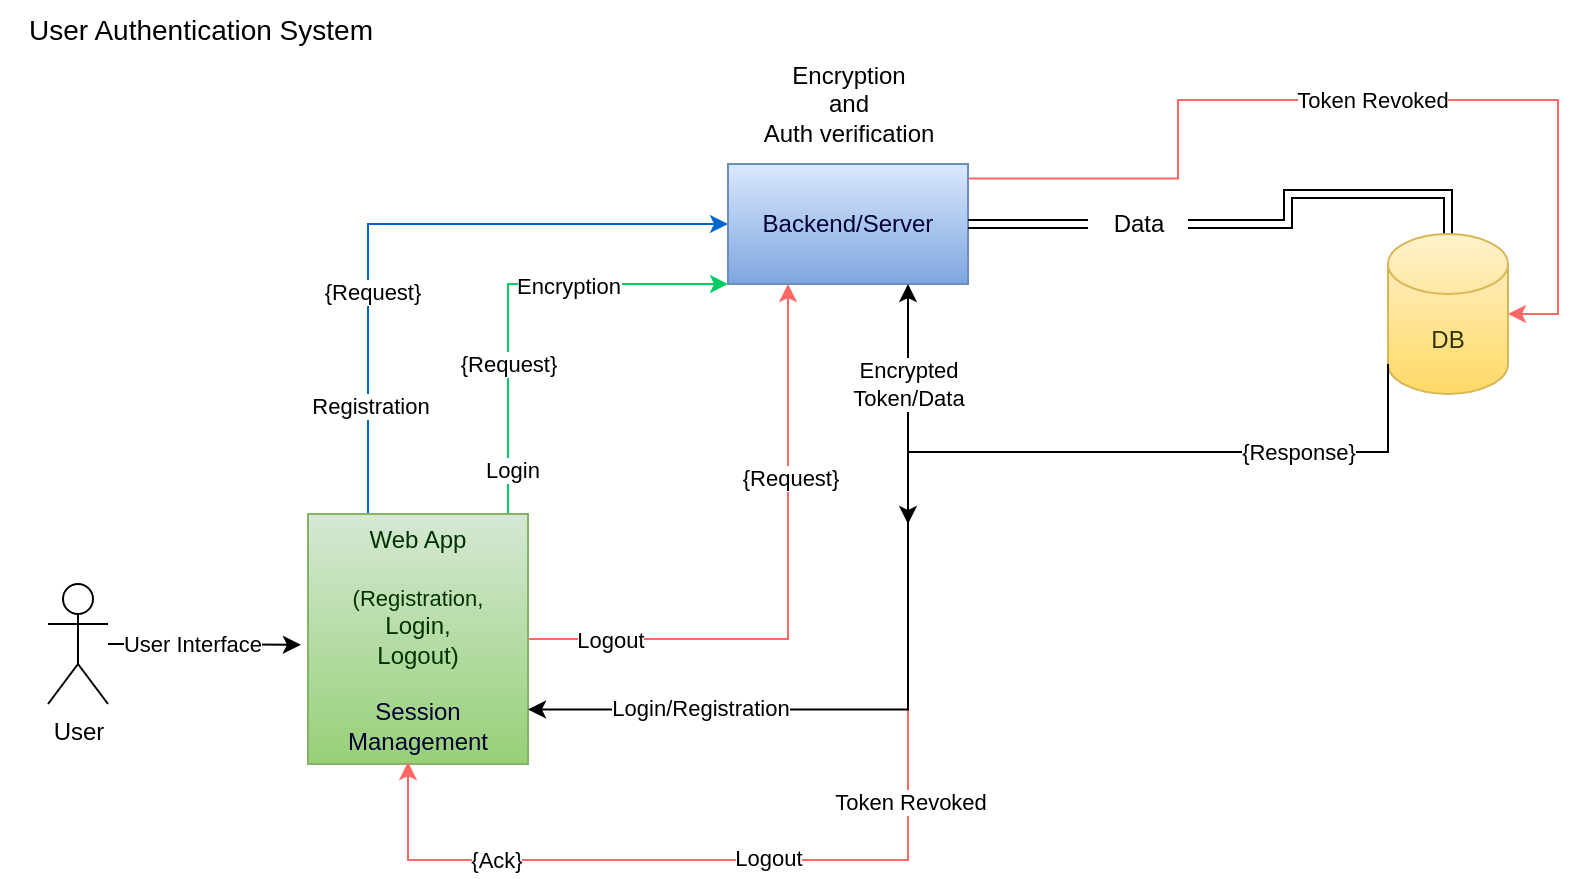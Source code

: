 <mxfile version="21.3.3" type="github">
  <diagram name="Page-1" id="2YBvvXClWsGukQMizWep">
    <mxGraphModel dx="994" dy="570" grid="1" gridSize="10" guides="1" tooltips="1" connect="1" arrows="1" fold="1" page="1" pageScale="1" pageWidth="850" pageHeight="1100" math="0" shadow="0">
      <root>
        <mxCell id="0" />
        <mxCell id="1" parent="0" />
        <mxCell id="_VE5QZipBekw-OrBoyfd-56" style="edgeStyle=orthogonalEdgeStyle;rounded=0;orthogonalLoop=1;jettySize=auto;html=1;entryX=0;entryY=0.5;entryDx=0;entryDy=0;strokeColor=#0066CC;" edge="1" parent="1" source="_VE5QZipBekw-OrBoyfd-7" target="_VE5QZipBekw-OrBoyfd-10">
          <mxGeometry relative="1" as="geometry">
            <Array as="points">
              <mxPoint x="185" y="132" />
            </Array>
          </mxGeometry>
        </mxCell>
        <mxCell id="_VE5QZipBekw-OrBoyfd-57" value="Registration" style="edgeLabel;html=1;align=center;verticalAlign=middle;resizable=0;points=[];" vertex="1" connectable="0" parent="_VE5QZipBekw-OrBoyfd-56">
          <mxGeometry x="-0.765" y="-1" relative="1" as="geometry">
            <mxPoint y="-16" as="offset" />
          </mxGeometry>
        </mxCell>
        <mxCell id="_VE5QZipBekw-OrBoyfd-58" value="{Request}" style="edgeLabel;html=1;align=center;verticalAlign=middle;resizable=0;points=[];" vertex="1" connectable="0" parent="_VE5QZipBekw-OrBoyfd-56">
          <mxGeometry x="-0.316" y="-2" relative="1" as="geometry">
            <mxPoint as="offset" />
          </mxGeometry>
        </mxCell>
        <mxCell id="_VE5QZipBekw-OrBoyfd-70" value="&lt;div&gt;{Request}&lt;/div&gt;" style="edgeStyle=orthogonalEdgeStyle;rounded=0;orthogonalLoop=1;jettySize=auto;html=1;entryX=0;entryY=1;entryDx=0;entryDy=0;strokeColor=#00CC66;" edge="1" parent="1" source="_VE5QZipBekw-OrBoyfd-7" target="_VE5QZipBekw-OrBoyfd-10">
          <mxGeometry x="-0.333" relative="1" as="geometry">
            <Array as="points">
              <mxPoint x="255" y="162" />
            </Array>
            <mxPoint as="offset" />
          </mxGeometry>
        </mxCell>
        <mxCell id="_VE5QZipBekw-OrBoyfd-71" value="&lt;div&gt;Login&lt;/div&gt;" style="edgeLabel;html=1;align=center;verticalAlign=middle;resizable=0;points=[];" vertex="1" connectable="0" parent="_VE5QZipBekw-OrBoyfd-70">
          <mxGeometry x="-0.806" y="-2" relative="1" as="geometry">
            <mxPoint as="offset" />
          </mxGeometry>
        </mxCell>
        <mxCell id="_VE5QZipBekw-OrBoyfd-72" value="Encryption" style="edgeLabel;html=1;align=center;verticalAlign=middle;resizable=0;points=[];" vertex="1" connectable="0" parent="_VE5QZipBekw-OrBoyfd-70">
          <mxGeometry x="0.289" y="-1" relative="1" as="geometry">
            <mxPoint as="offset" />
          </mxGeometry>
        </mxCell>
        <mxCell id="_VE5QZipBekw-OrBoyfd-73" style="edgeStyle=orthogonalEdgeStyle;rounded=0;orthogonalLoop=1;jettySize=auto;html=1;entryX=0.25;entryY=1;entryDx=0;entryDy=0;strokeColor=#FF6666;" edge="1" parent="1" source="_VE5QZipBekw-OrBoyfd-7" target="_VE5QZipBekw-OrBoyfd-10">
          <mxGeometry relative="1" as="geometry">
            <Array as="points">
              <mxPoint x="395" y="340" />
            </Array>
          </mxGeometry>
        </mxCell>
        <mxCell id="_VE5QZipBekw-OrBoyfd-74" value="Logout" style="edgeLabel;html=1;align=center;verticalAlign=middle;resizable=0;points=[];" vertex="1" connectable="0" parent="_VE5QZipBekw-OrBoyfd-73">
          <mxGeometry x="-0.735" relative="1" as="geometry">
            <mxPoint as="offset" />
          </mxGeometry>
        </mxCell>
        <mxCell id="_VE5QZipBekw-OrBoyfd-75" value="{Request}" style="edgeLabel;html=1;align=center;verticalAlign=middle;resizable=0;points=[];" vertex="1" connectable="0" parent="_VE5QZipBekw-OrBoyfd-73">
          <mxGeometry x="0.373" y="-1" relative="1" as="geometry">
            <mxPoint as="offset" />
          </mxGeometry>
        </mxCell>
        <mxCell id="_VE5QZipBekw-OrBoyfd-7" value="&lt;div&gt;&lt;font color=&quot;#003300&quot;&gt;Web App&lt;/font&gt;&lt;/div&gt;&lt;br&gt;&lt;div&gt;&lt;font style=&quot;font-size: 11px;&quot; color=&quot;#003300&quot;&gt;(Registration,&lt;/font&gt;&lt;/div&gt;&lt;div&gt;&lt;font color=&quot;#003300&quot;&gt;Login,&lt;br&gt;Logout)&lt;br&gt;&lt;/font&gt;&lt;/div&gt;&lt;br&gt;&lt;font color=&quot;#000033&quot;&gt;Session Management&lt;/font&gt;" style="rounded=0;whiteSpace=wrap;html=1;strokeColor=#82b366;fillColor=#d5e8d4;gradientColor=#97d077;" vertex="1" parent="1">
          <mxGeometry x="155" y="277" width="110" height="125" as="geometry" />
        </mxCell>
        <mxCell id="_VE5QZipBekw-OrBoyfd-15" value="" style="edgeStyle=orthogonalEdgeStyle;rounded=0;orthogonalLoop=1;jettySize=auto;html=1;shape=link;entryX=0.5;entryY=0;entryDx=0;entryDy=0;entryPerimeter=0;" edge="1" parent="1" source="_VE5QZipBekw-OrBoyfd-16" target="_VE5QZipBekw-OrBoyfd-14">
          <mxGeometry relative="1" as="geometry">
            <mxPoint x="665" y="132" as="targetPoint" />
          </mxGeometry>
        </mxCell>
        <mxCell id="_VE5QZipBekw-OrBoyfd-10" value="&lt;div&gt;&lt;font color=&quot;#000033&quot;&gt;Backend/Server&lt;/font&gt;&lt;/div&gt;" style="rounded=0;whiteSpace=wrap;html=1;strokeColor=#6c8ebf;fillColor=#dae8fc;gradientColor=#7ea6e0;" vertex="1" parent="1">
          <mxGeometry x="365" y="102" width="120" height="60" as="geometry" />
        </mxCell>
        <mxCell id="_VE5QZipBekw-OrBoyfd-66" style="edgeStyle=orthogonalEdgeStyle;rounded=0;orthogonalLoop=1;jettySize=auto;html=1;entryX=0.5;entryY=1;entryDx=0;entryDy=0;strokeColor=#FF6666;" edge="1" parent="1">
          <mxGeometry relative="1" as="geometry">
            <mxPoint x="455" y="370" as="sourcePoint" />
            <mxPoint x="205" y="401" as="targetPoint" />
            <Array as="points">
              <mxPoint x="455" y="450" />
              <mxPoint x="205" y="450" />
            </Array>
          </mxGeometry>
        </mxCell>
        <mxCell id="_VE5QZipBekw-OrBoyfd-67" value="&lt;div&gt;Logout&lt;/div&gt;" style="edgeLabel;html=1;align=center;verticalAlign=middle;resizable=0;points=[];" vertex="1" connectable="0" parent="_VE5QZipBekw-OrBoyfd-66">
          <mxGeometry x="0.105" y="-2" relative="1" as="geometry">
            <mxPoint x="59" y="1" as="offset" />
          </mxGeometry>
        </mxCell>
        <mxCell id="_VE5QZipBekw-OrBoyfd-68" value="{Ack}" style="edgeLabel;html=1;align=center;verticalAlign=middle;resizable=0;points=[];" vertex="1" connectable="0" parent="_VE5QZipBekw-OrBoyfd-66">
          <mxGeometry x="0.512" y="-3" relative="1" as="geometry">
            <mxPoint y="3" as="offset" />
          </mxGeometry>
        </mxCell>
        <mxCell id="_VE5QZipBekw-OrBoyfd-89" value="Token Revoked" style="edgeLabel;html=1;align=center;verticalAlign=middle;resizable=0;points=[];" vertex="1" connectable="0" parent="_VE5QZipBekw-OrBoyfd-66">
          <mxGeometry x="-0.734" y="1" relative="1" as="geometry">
            <mxPoint as="offset" />
          </mxGeometry>
        </mxCell>
        <mxCell id="_VE5QZipBekw-OrBoyfd-91" style="edgeStyle=orthogonalEdgeStyle;rounded=0;orthogonalLoop=1;jettySize=auto;html=1;exitX=1.002;exitY=0.12;exitDx=0;exitDy=0;exitPerimeter=0;strokeColor=#FF6666;" edge="1" parent="1" source="_VE5QZipBekw-OrBoyfd-10" target="_VE5QZipBekw-OrBoyfd-14">
          <mxGeometry relative="1" as="geometry">
            <Array as="points">
              <mxPoint x="590" y="109" />
              <mxPoint x="590" y="70" />
              <mxPoint x="780" y="70" />
              <mxPoint x="780" y="177" />
            </Array>
          </mxGeometry>
        </mxCell>
        <mxCell id="_VE5QZipBekw-OrBoyfd-92" value="Token Revoked" style="edgeLabel;html=1;align=center;verticalAlign=middle;resizable=0;points=[];" vertex="1" connectable="0" parent="_VE5QZipBekw-OrBoyfd-91">
          <mxGeometry x="0.034" y="2" relative="1" as="geometry">
            <mxPoint y="2" as="offset" />
          </mxGeometry>
        </mxCell>
        <mxCell id="_VE5QZipBekw-OrBoyfd-14" value="&lt;div&gt;&lt;font color=&quot;#333300&quot;&gt;DB&lt;/font&gt;&lt;/div&gt;" style="shape=cylinder3;whiteSpace=wrap;html=1;boundedLbl=1;backgroundOutline=1;size=15;strokeColor=#d6b656;fillColor=#fff2cc;gradientColor=#ffd966;" vertex="1" parent="1">
          <mxGeometry x="695" y="137" width="60" height="80" as="geometry" />
        </mxCell>
        <mxCell id="_VE5QZipBekw-OrBoyfd-27" value="" style="edgeStyle=orthogonalEdgeStyle;rounded=0;orthogonalLoop=1;jettySize=auto;html=1;shape=link;" edge="1" parent="1" source="_VE5QZipBekw-OrBoyfd-10" target="_VE5QZipBekw-OrBoyfd-16">
          <mxGeometry relative="1" as="geometry">
            <mxPoint x="415" y="177" as="sourcePoint" />
            <mxPoint x="605" y="177" as="targetPoint" />
          </mxGeometry>
        </mxCell>
        <mxCell id="_VE5QZipBekw-OrBoyfd-16" value="&lt;div&gt;Data&lt;/div&gt;" style="text;html=1;align=center;verticalAlign=middle;resizable=0;points=[];autosize=1;strokeColor=none;fillColor=none;" vertex="1" parent="1">
          <mxGeometry x="545" y="117" width="50" height="30" as="geometry" />
        </mxCell>
        <mxCell id="_VE5QZipBekw-OrBoyfd-35" style="edgeStyle=orthogonalEdgeStyle;rounded=0;orthogonalLoop=1;jettySize=auto;html=1;entryX=1;entryY=0.75;entryDx=0;entryDy=0;exitX=0;exitY=1;exitDx=0;exitDy=-15;exitPerimeter=0;" edge="1" parent="1" source="_VE5QZipBekw-OrBoyfd-14">
          <mxGeometry relative="1" as="geometry">
            <mxPoint x="265" y="374.75" as="targetPoint" />
            <mxPoint x="695" y="216" as="sourcePoint" />
            <Array as="points">
              <mxPoint x="695" y="246" />
              <mxPoint x="455" y="246" />
              <mxPoint x="455" y="375" />
            </Array>
          </mxGeometry>
        </mxCell>
        <mxCell id="_VE5QZipBekw-OrBoyfd-36" value="Login/Registration" style="edgeLabel;html=1;align=center;verticalAlign=middle;resizable=0;points=[];" vertex="1" connectable="0" parent="_VE5QZipBekw-OrBoyfd-35">
          <mxGeometry x="0.647" relative="1" as="geometry">
            <mxPoint x="-21" y="-1" as="offset" />
          </mxGeometry>
        </mxCell>
        <mxCell id="_VE5QZipBekw-OrBoyfd-55" value="{Response}" style="edgeLabel;html=1;align=center;verticalAlign=middle;resizable=0;points=[];" vertex="1" connectable="0" parent="_VE5QZipBekw-OrBoyfd-35">
          <mxGeometry x="-0.291" y="2" relative="1" as="geometry">
            <mxPoint x="124" y="-2" as="offset" />
          </mxGeometry>
        </mxCell>
        <mxCell id="_VE5QZipBekw-OrBoyfd-39" value="&lt;div&gt;Encryption&lt;/div&gt;&lt;div&gt;and&lt;/div&gt;&lt;div&gt;Auth verification&lt;/div&gt;" style="text;html=1;align=center;verticalAlign=middle;resizable=0;points=[];autosize=1;strokeColor=none;fillColor=none;" vertex="1" parent="1">
          <mxGeometry x="370" y="42" width="110" height="60" as="geometry" />
        </mxCell>
        <mxCell id="_VE5QZipBekw-OrBoyfd-60" style="edgeStyle=orthogonalEdgeStyle;rounded=0;orthogonalLoop=1;jettySize=auto;html=1;entryX=0.012;entryY=0.338;entryDx=0;entryDy=0;entryPerimeter=0;" edge="1" parent="1" source="_VE5QZipBekw-OrBoyfd-43">
          <mxGeometry relative="1" as="geometry">
            <mxPoint x="151.44" y="342.42" as="targetPoint" />
          </mxGeometry>
        </mxCell>
        <mxCell id="_VE5QZipBekw-OrBoyfd-61" value="User Interface" style="edgeLabel;html=1;align=center;verticalAlign=middle;resizable=0;points=[];" vertex="1" connectable="0" parent="_VE5QZipBekw-OrBoyfd-60">
          <mxGeometry x="-0.232" y="-3" relative="1" as="geometry">
            <mxPoint x="4" y="-3" as="offset" />
          </mxGeometry>
        </mxCell>
        <mxCell id="_VE5QZipBekw-OrBoyfd-43" value="User" style="shape=umlActor;verticalLabelPosition=bottom;verticalAlign=top;html=1;outlineConnect=0;" vertex="1" parent="1">
          <mxGeometry x="25" y="312" width="30" height="60" as="geometry" />
        </mxCell>
        <mxCell id="_VE5QZipBekw-OrBoyfd-81" value="" style="endArrow=classic;startArrow=classic;html=1;rounded=0;" edge="1" parent="1">
          <mxGeometry width="50" height="50" relative="1" as="geometry">
            <mxPoint x="455" y="282" as="sourcePoint" />
            <mxPoint x="455" y="162" as="targetPoint" />
          </mxGeometry>
        </mxCell>
        <mxCell id="_VE5QZipBekw-OrBoyfd-87" value="&lt;div&gt;Encrypted&lt;br&gt;Token/Data&lt;/div&gt;" style="edgeLabel;html=1;align=center;verticalAlign=middle;resizable=0;points=[];" vertex="1" connectable="0" parent="_VE5QZipBekw-OrBoyfd-81">
          <mxGeometry x="-0.1" relative="1" as="geometry">
            <mxPoint y="-16" as="offset" />
          </mxGeometry>
        </mxCell>
        <mxCell id="_VE5QZipBekw-OrBoyfd-88" value="&lt;div&gt;&lt;font style=&quot;font-size: 14px;&quot;&gt;User Authentication System&lt;/font&gt;&lt;/div&gt;" style="text;html=1;align=center;verticalAlign=middle;resizable=0;points=[];autosize=1;strokeColor=none;fillColor=none;" vertex="1" parent="1">
          <mxGeometry x="1" y="20" width="200" height="30" as="geometry" />
        </mxCell>
      </root>
    </mxGraphModel>
  </diagram>
</mxfile>
